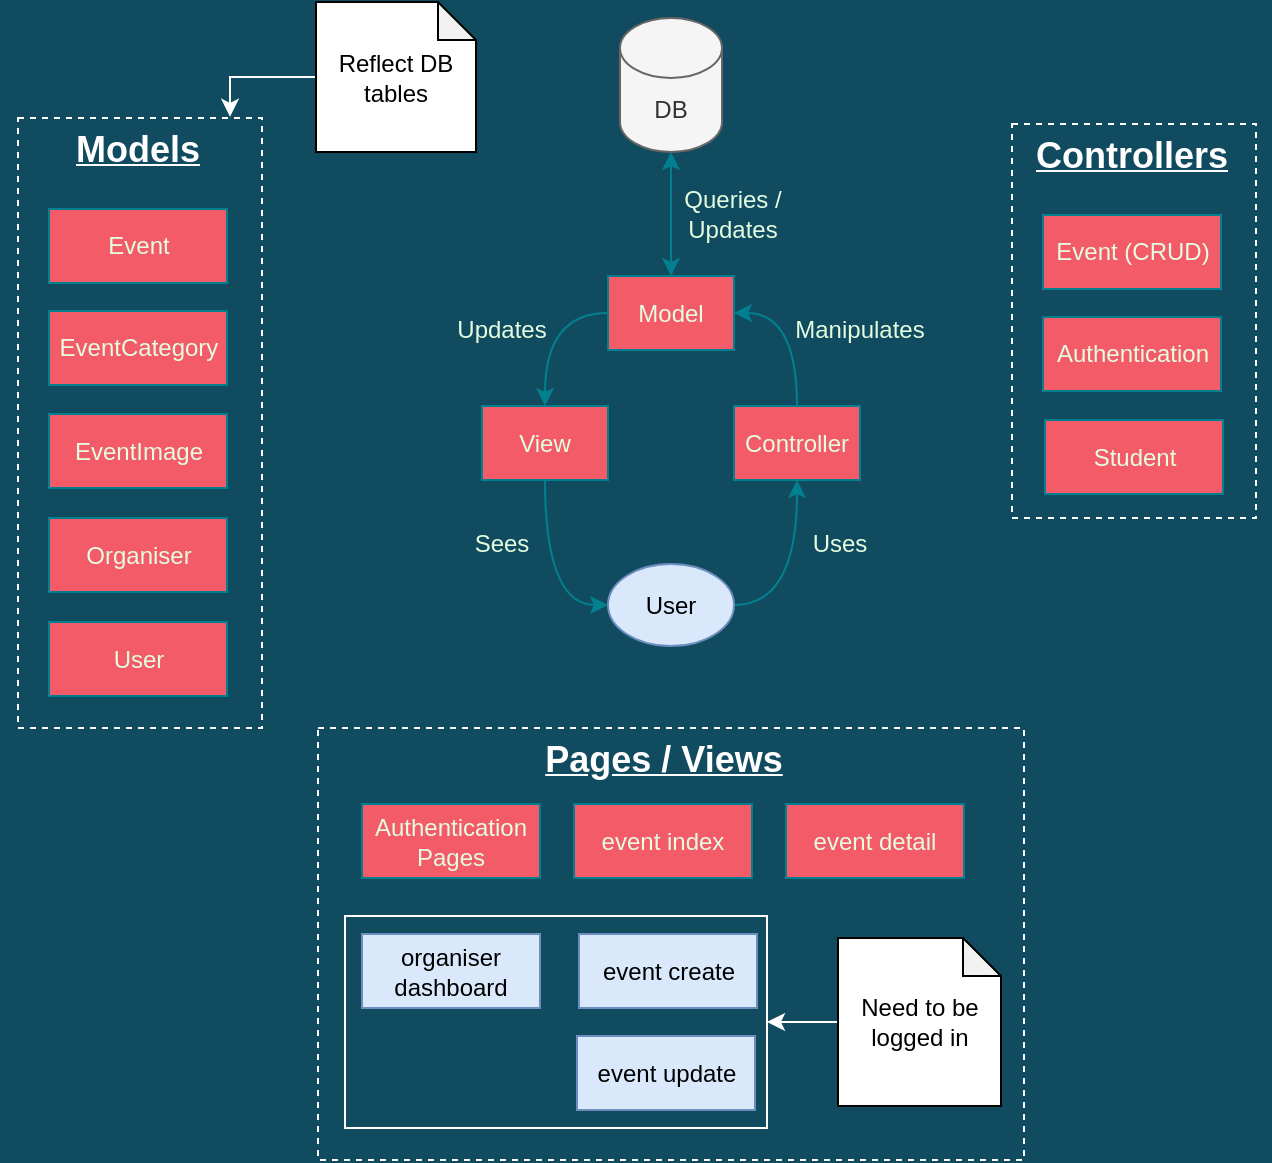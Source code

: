 <mxfile version="14.7.7" type="device"><diagram id="yuSgdUm6SoyhDxr3K3XB" name="Page-1"><mxGraphModel dx="1550" dy="835" grid="0" gridSize="10" guides="1" tooltips="1" connect="1" arrows="1" fold="1" page="1" pageScale="1" pageWidth="827" pageHeight="1169" background="#114B5F" math="0" shadow="0"><root><mxCell id="0"/><mxCell id="1" parent="0"/><mxCell id="9TG8K804Msd_ttBlDpe5-18" value="" style="rounded=0;whiteSpace=wrap;html=1;fillColor=none;strokeColor=#FFFFFF;dashed=1;" parent="1" vertex="1"><mxGeometry x="258" y="603" width="353" height="216" as="geometry"/></mxCell><mxCell id="9TG8K804Msd_ttBlDpe5-21" value="" style="rounded=0;whiteSpace=wrap;html=1;fillColor=none;strokeColor=#FFFFFF;dashed=1;" parent="1" vertex="1"><mxGeometry x="605" y="301" width="122" height="197" as="geometry"/></mxCell><mxCell id="PT5Lqb_04vA9x_PvxKsi-8" style="edgeStyle=orthogonalEdgeStyle;curved=1;rounded=0;orthogonalLoop=1;jettySize=auto;html=1;entryX=0.5;entryY=0;entryDx=0;entryDy=0;exitX=0;exitY=0.5;exitDx=0;exitDy=0;strokeColor=#028090;fontColor=#E4FDE1;labelBackgroundColor=#114B5F;" parent="1" source="PT5Lqb_04vA9x_PvxKsi-1" target="PT5Lqb_04vA9x_PvxKsi-2" edge="1"><mxGeometry relative="1" as="geometry"/></mxCell><mxCell id="PT5Lqb_04vA9x_PvxKsi-11" style="edgeStyle=orthogonalEdgeStyle;curved=1;rounded=0;orthogonalLoop=1;jettySize=auto;html=1;entryX=0.5;entryY=1;entryDx=0;entryDy=0;entryPerimeter=0;startArrow=classic;startFill=1;strokeColor=#028090;fontColor=#E4FDE1;labelBackgroundColor=#114B5F;" parent="1" source="PT5Lqb_04vA9x_PvxKsi-1" target="PT5Lqb_04vA9x_PvxKsi-6" edge="1"><mxGeometry relative="1" as="geometry"/></mxCell><mxCell id="PT5Lqb_04vA9x_PvxKsi-1" value="Model" style="rounded=0;whiteSpace=wrap;html=1;fillColor=#F45B69;strokeColor=#028090;fontColor=#E4FDE1;" parent="1" vertex="1"><mxGeometry x="403" y="377" width="63" height="37" as="geometry"/></mxCell><mxCell id="PT5Lqb_04vA9x_PvxKsi-9" style="edgeStyle=orthogonalEdgeStyle;curved=1;rounded=0;orthogonalLoop=1;jettySize=auto;html=1;entryX=0;entryY=0.5;entryDx=0;entryDy=0;strokeColor=#028090;fontColor=#E4FDE1;labelBackgroundColor=#114B5F;" parent="1" source="PT5Lqb_04vA9x_PvxKsi-2" target="PT5Lqb_04vA9x_PvxKsi-5" edge="1"><mxGeometry relative="1" as="geometry"/></mxCell><mxCell id="PT5Lqb_04vA9x_PvxKsi-2" value="View" style="rounded=0;whiteSpace=wrap;html=1;fillColor=#F45B69;strokeColor=#028090;fontColor=#E4FDE1;" parent="1" vertex="1"><mxGeometry x="340" y="442" width="63" height="37" as="geometry"/></mxCell><mxCell id="PT5Lqb_04vA9x_PvxKsi-7" style="edgeStyle=orthogonalEdgeStyle;rounded=0;orthogonalLoop=1;jettySize=auto;html=1;entryX=1;entryY=0.5;entryDx=0;entryDy=0;elbow=vertical;curved=1;strokeColor=#028090;fontColor=#E4FDE1;labelBackgroundColor=#114B5F;" parent="1" source="PT5Lqb_04vA9x_PvxKsi-3" target="PT5Lqb_04vA9x_PvxKsi-1" edge="1"><mxGeometry relative="1" as="geometry"/></mxCell><mxCell id="PT5Lqb_04vA9x_PvxKsi-3" value="Controller" style="rounded=0;whiteSpace=wrap;html=1;fillColor=#F45B69;strokeColor=#028090;fontColor=#E4FDE1;" parent="1" vertex="1"><mxGeometry x="466" y="442" width="63" height="37" as="geometry"/></mxCell><mxCell id="PT5Lqb_04vA9x_PvxKsi-10" style="edgeStyle=orthogonalEdgeStyle;curved=1;rounded=0;orthogonalLoop=1;jettySize=auto;html=1;entryX=0.5;entryY=1;entryDx=0;entryDy=0;exitX=1;exitY=0.5;exitDx=0;exitDy=0;strokeColor=#028090;fontColor=#E4FDE1;labelBackgroundColor=#114B5F;" parent="1" source="PT5Lqb_04vA9x_PvxKsi-5" target="PT5Lqb_04vA9x_PvxKsi-3" edge="1"><mxGeometry relative="1" as="geometry"/></mxCell><mxCell id="PT5Lqb_04vA9x_PvxKsi-5" value="User" style="ellipse;whiteSpace=wrap;html=1;fillColor=#dae8fc;strokeColor=#6c8ebf;" parent="1" vertex="1"><mxGeometry x="403" y="521" width="63" height="41" as="geometry"/></mxCell><mxCell id="PT5Lqb_04vA9x_PvxKsi-6" value="DB" style="shape=cylinder3;whiteSpace=wrap;html=1;boundedLbl=1;backgroundOutline=1;size=15;fillColor=#f5f5f5;strokeColor=#666666;fontColor=#333333;" parent="1" vertex="1"><mxGeometry x="409" y="248" width="51" height="67" as="geometry"/></mxCell><mxCell id="PT5Lqb_04vA9x_PvxKsi-12" value="Manipulates" style="text;html=1;strokeColor=none;fillColor=none;align=center;verticalAlign=middle;whiteSpace=wrap;rounded=0;sketch=0;fontColor=#E4FDE1;" parent="1" vertex="1"><mxGeometry x="509" y="394" width="40" height="20" as="geometry"/></mxCell><mxCell id="PT5Lqb_04vA9x_PvxKsi-13" value="Updates" style="text;html=1;strokeColor=none;fillColor=none;align=center;verticalAlign=middle;whiteSpace=wrap;rounded=0;sketch=0;fontColor=#E4FDE1;" parent="1" vertex="1"><mxGeometry x="330" y="394" width="40" height="20" as="geometry"/></mxCell><mxCell id="PT5Lqb_04vA9x_PvxKsi-14" value="Sees" style="text;html=1;strokeColor=none;fillColor=none;align=center;verticalAlign=middle;whiteSpace=wrap;rounded=0;sketch=0;fontColor=#E4FDE1;" parent="1" vertex="1"><mxGeometry x="330" y="501" width="40" height="20" as="geometry"/></mxCell><mxCell id="PT5Lqb_04vA9x_PvxKsi-15" value="Uses" style="text;html=1;strokeColor=none;fillColor=none;align=center;verticalAlign=middle;whiteSpace=wrap;rounded=0;sketch=0;fontColor=#E4FDE1;" parent="1" vertex="1"><mxGeometry x="499" y="501" width="40" height="20" as="geometry"/></mxCell><mxCell id="PT5Lqb_04vA9x_PvxKsi-16" value="Queries / Updates" style="text;html=1;strokeColor=none;fillColor=none;align=center;verticalAlign=middle;whiteSpace=wrap;rounded=0;sketch=0;fontColor=#E4FDE1;" parent="1" vertex="1"><mxGeometry x="418" y="336" width="95" height="20" as="geometry"/></mxCell><mxCell id="9TG8K804Msd_ttBlDpe5-2" value="&lt;font color=&quot;#ffffff&quot; size=&quot;1&quot;&gt;&lt;b style=&quot;font-size: 18px&quot;&gt;&lt;u&gt;Pages / Views&lt;/u&gt;&lt;/b&gt;&lt;/font&gt;" style="text;html=1;align=center;verticalAlign=middle;whiteSpace=wrap;rounded=0;" parent="1" vertex="1"><mxGeometry x="362" y="609" width="138" height="20" as="geometry"/></mxCell><mxCell id="9TG8K804Msd_ttBlDpe5-3" value="Authentication Pages" style="rounded=0;whiteSpace=wrap;html=1;fillColor=#F45B69;strokeColor=#028090;fontColor=#E4FDE1;" parent="1" vertex="1"><mxGeometry x="280" y="641" width="89" height="37" as="geometry"/></mxCell><mxCell id="9TG8K804Msd_ttBlDpe5-5" value="event index" style="rounded=0;whiteSpace=wrap;html=1;fillColor=#F45B69;strokeColor=#028090;fontColor=#E4FDE1;" parent="1" vertex="1"><mxGeometry x="386" y="641" width="89" height="37" as="geometry"/></mxCell><mxCell id="9TG8K804Msd_ttBlDpe5-6" value="event detail" style="rounded=0;whiteSpace=wrap;html=1;fillColor=#F45B69;strokeColor=#028090;fontColor=#E4FDE1;" parent="1" vertex="1"><mxGeometry x="492" y="641" width="89" height="37" as="geometry"/></mxCell><mxCell id="9TG8K804Msd_ttBlDpe5-7" value="event create" style="rounded=0;whiteSpace=wrap;html=1;fillColor=#dae8fc;strokeColor=#6c8ebf;" parent="1" vertex="1"><mxGeometry x="388.5" y="706" width="89" height="37" as="geometry"/></mxCell><mxCell id="9TG8K804Msd_ttBlDpe5-8" value="event update" style="rounded=0;whiteSpace=wrap;html=1;fillColor=#dae8fc;strokeColor=#6c8ebf;" parent="1" vertex="1"><mxGeometry x="387.5" y="757" width="89" height="37" as="geometry"/></mxCell><mxCell id="9TG8K804Msd_ttBlDpe5-11" style="edgeStyle=orthogonalEdgeStyle;rounded=0;orthogonalLoop=1;jettySize=auto;html=1;strokeColor=#FFFFFF;entryX=1;entryY=0.5;entryDx=0;entryDy=0;" parent="1" source="9TG8K804Msd_ttBlDpe5-9" target="9TG8K804Msd_ttBlDpe5-13" edge="1"><mxGeometry relative="1" as="geometry"><mxPoint x="503.5" y="747" as="targetPoint"/></mxGeometry></mxCell><mxCell id="9TG8K804Msd_ttBlDpe5-9" value="Need to be logged in" style="shape=note;whiteSpace=wrap;html=1;backgroundOutline=1;darkOpacity=0.05;size=19;" parent="1" vertex="1"><mxGeometry x="518" y="708" width="81.5" height="84" as="geometry"/></mxCell><mxCell id="9TG8K804Msd_ttBlDpe5-12" value="organiser dashboard" style="rounded=0;whiteSpace=wrap;html=1;fillColor=#dae8fc;strokeColor=#6c8ebf;" parent="1" vertex="1"><mxGeometry x="280" y="706" width="89" height="37" as="geometry"/></mxCell><mxCell id="9TG8K804Msd_ttBlDpe5-13" value="" style="rounded=0;whiteSpace=wrap;html=1;fillColor=none;strokeColor=#FFFFFF;" parent="1" vertex="1"><mxGeometry x="271.5" y="697" width="211" height="106" as="geometry"/></mxCell><mxCell id="9TG8K804Msd_ttBlDpe5-14" value="&lt;font color=&quot;#ffffff&quot; size=&quot;1&quot;&gt;&lt;b style=&quot;font-size: 18px&quot;&gt;&lt;u&gt;Controllers&lt;/u&gt;&lt;/b&gt;&lt;/font&gt;" style="text;html=1;align=center;verticalAlign=middle;whiteSpace=wrap;rounded=0;" parent="1" vertex="1"><mxGeometry x="596" y="307" width="138" height="20" as="geometry"/></mxCell><mxCell id="9TG8K804Msd_ttBlDpe5-15" value="Event (CRUD)" style="rounded=0;whiteSpace=wrap;html=1;fillColor=#F45B69;strokeColor=#028090;fontColor=#E4FDE1;" parent="1" vertex="1"><mxGeometry x="620.5" y="346.5" width="89" height="37" as="geometry"/></mxCell><mxCell id="9TG8K804Msd_ttBlDpe5-16" value="Authentication" style="rounded=0;whiteSpace=wrap;html=1;fillColor=#F45B69;strokeColor=#028090;fontColor=#E4FDE1;" parent="1" vertex="1"><mxGeometry x="620.5" y="397.5" width="89" height="37" as="geometry"/></mxCell><mxCell id="9TG8K804Msd_ttBlDpe5-20" value="Student" style="rounded=0;whiteSpace=wrap;html=1;fillColor=#F45B69;strokeColor=#028090;fontColor=#E4FDE1;" parent="1" vertex="1"><mxGeometry x="621.5" y="449" width="89" height="37" as="geometry"/></mxCell><mxCell id="nSpm8cXivX4bfYW7VxqQ-1" value="" style="rounded=0;whiteSpace=wrap;html=1;fillColor=none;strokeColor=#FFFFFF;dashed=1;" parent="1" vertex="1"><mxGeometry x="108" y="298" width="122" height="305" as="geometry"/></mxCell><mxCell id="nSpm8cXivX4bfYW7VxqQ-2" value="&lt;font color=&quot;#ffffff&quot; size=&quot;1&quot;&gt;&lt;b style=&quot;font-size: 18px&quot;&gt;&lt;u&gt;Models&lt;/u&gt;&lt;/b&gt;&lt;/font&gt;" style="text;html=1;align=center;verticalAlign=middle;whiteSpace=wrap;rounded=0;" parent="1" vertex="1"><mxGeometry x="99" y="304" width="138" height="20" as="geometry"/></mxCell><mxCell id="nSpm8cXivX4bfYW7VxqQ-3" value="Event" style="rounded=0;whiteSpace=wrap;html=1;fillColor=#F45B69;strokeColor=#028090;fontColor=#E4FDE1;" parent="1" vertex="1"><mxGeometry x="123.5" y="343.5" width="89" height="37" as="geometry"/></mxCell><mxCell id="nSpm8cXivX4bfYW7VxqQ-4" value="EventCategory" style="rounded=0;whiteSpace=wrap;html=1;fillColor=#F45B69;strokeColor=#028090;fontColor=#E4FDE1;" parent="1" vertex="1"><mxGeometry x="123.5" y="394.5" width="89" height="37" as="geometry"/></mxCell><mxCell id="nSpm8cXivX4bfYW7VxqQ-5" value="EventImage" style="rounded=0;whiteSpace=wrap;html=1;fillColor=#F45B69;strokeColor=#028090;fontColor=#E4FDE1;" parent="1" vertex="1"><mxGeometry x="123.5" y="446" width="89" height="37" as="geometry"/></mxCell><mxCell id="nSpm8cXivX4bfYW7VxqQ-6" value="Organiser" style="rounded=0;whiteSpace=wrap;html=1;fillColor=#F45B69;strokeColor=#028090;fontColor=#E4FDE1;" parent="1" vertex="1"><mxGeometry x="123.5" y="498" width="89" height="37" as="geometry"/></mxCell><mxCell id="nSpm8cXivX4bfYW7VxqQ-8" style="edgeStyle=orthogonalEdgeStyle;rounded=0;orthogonalLoop=1;jettySize=auto;html=1;entryX=0.869;entryY=-0.002;entryDx=0;entryDy=0;entryPerimeter=0;strokeColor=#FFFFFF;" parent="1" source="nSpm8cXivX4bfYW7VxqQ-7" target="nSpm8cXivX4bfYW7VxqQ-1" edge="1"><mxGeometry relative="1" as="geometry"/></mxCell><mxCell id="nSpm8cXivX4bfYW7VxqQ-7" value="Reflect DB tables" style="shape=note;whiteSpace=wrap;html=1;backgroundOutline=1;darkOpacity=0.05;size=19;" parent="1" vertex="1"><mxGeometry x="257" y="240" width="80" height="75" as="geometry"/></mxCell><mxCell id="nSpm8cXivX4bfYW7VxqQ-9" value="User" style="rounded=0;whiteSpace=wrap;html=1;fillColor=#F45B69;strokeColor=#028090;fontColor=#E4FDE1;" parent="1" vertex="1"><mxGeometry x="123.5" y="550" width="89" height="37" as="geometry"/></mxCell></root></mxGraphModel></diagram></mxfile>